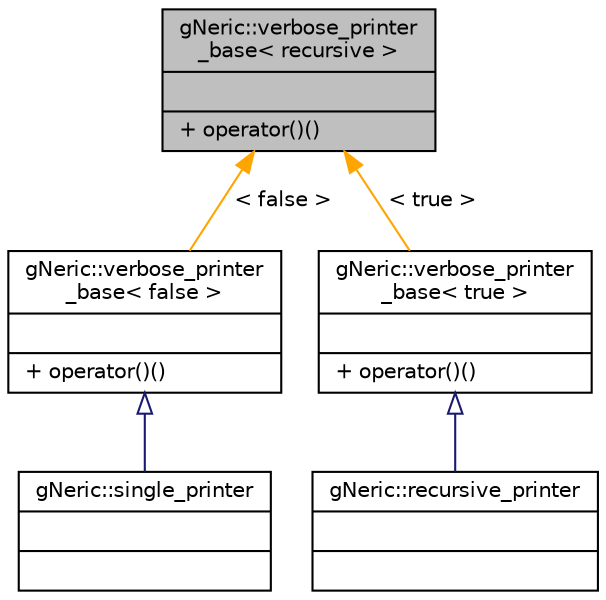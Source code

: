 digraph "gNeric::verbose_printer_base&lt; recursive &gt;"
{
 // INTERACTIVE_SVG=YES
  bgcolor="transparent";
  edge [fontname="Helvetica",fontsize="10",labelfontname="Helvetica",labelfontsize="10"];
  node [fontname="Helvetica",fontsize="10",shape=record];
  Node1 [label="{gNeric::verbose_printer\l_base\< recursive \>\n||+ operator()()\l}",height=0.2,width=0.4,color="black", fillcolor="grey75", style="filled", fontcolor="black"];
  Node1 -> Node2 [dir="back",color="orange",fontsize="10",style="solid",label=" \< false \>" ,fontname="Helvetica"];
  Node2 [label="{gNeric::verbose_printer\l_base\< false \>\n||+ operator()()\l}",height=0.2,width=0.4,color="black",URL="$d2/dc8/structgNeric_1_1verbose__printer__base.html"];
  Node2 -> Node3 [dir="back",color="midnightblue",fontsize="10",style="solid",arrowtail="onormal",fontname="Helvetica"];
  Node3 [label="{gNeric::single_printer\n||}",height=0.2,width=0.4,color="black",URL="$d4/d84/structgNeric_1_1single__printer.html",tooltip="Verbose printer to print a single level. "];
  Node1 -> Node4 [dir="back",color="orange",fontsize="10",style="solid",label=" \< true \>" ,fontname="Helvetica"];
  Node4 [label="{gNeric::verbose_printer\l_base\< true \>\n||+ operator()()\l}",height=0.2,width=0.4,color="black",URL="$d2/dc8/structgNeric_1_1verbose__printer__base.html"];
  Node4 -> Node5 [dir="back",color="midnightblue",fontsize="10",style="solid",arrowtail="onormal",fontname="Helvetica"];
  Node5 [label="{gNeric::recursive_printer\n||}",height=0.2,width=0.4,color="black",URL="$d9/de0/structgNeric_1_1recursive__printer.html",tooltip="Verbose printer to print levels recursively. "];
}

